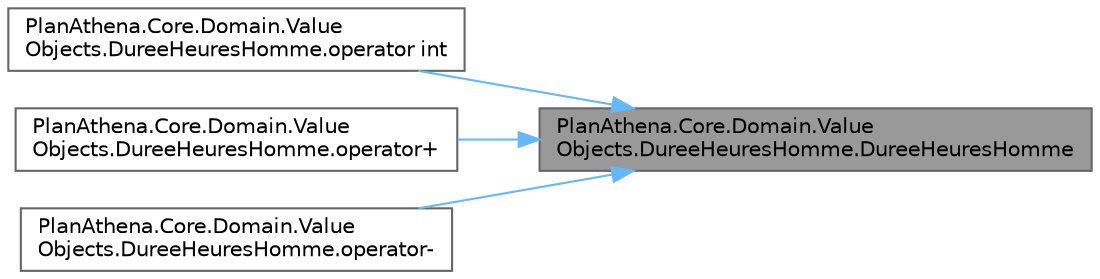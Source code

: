 digraph "PlanAthena.Core.Domain.ValueObjects.DureeHeuresHomme.DureeHeuresHomme"
{
 // LATEX_PDF_SIZE
  bgcolor="transparent";
  edge [fontname=Helvetica,fontsize=10,labelfontname=Helvetica,labelfontsize=10];
  node [fontname=Helvetica,fontsize=10,shape=box,height=0.2,width=0.4];
  rankdir="RL";
  Node1 [id="Node000001",label="PlanAthena.Core.Domain.Value\lObjects.DureeHeuresHomme.DureeHeuresHomme",height=0.2,width=0.4,color="gray40", fillcolor="grey60", style="filled", fontcolor="black",tooltip=" "];
  Node1 -> Node2 [id="edge1_Node000001_Node000002",dir="back",color="steelblue1",style="solid",tooltip=" "];
  Node2 [id="Node000002",label="PlanAthena.Core.Domain.Value\lObjects.DureeHeuresHomme.operator int",height=0.2,width=0.4,color="grey40", fillcolor="white", style="filled",URL="$struct_plan_athena_1_1_core_1_1_domain_1_1_value_objects_1_1_duree_heures_homme.html#a61cdcac3bfc5202f068921edcc8b2c68",tooltip=" "];
  Node1 -> Node3 [id="edge2_Node000001_Node000003",dir="back",color="steelblue1",style="solid",tooltip=" "];
  Node3 [id="Node000003",label="PlanAthena.Core.Domain.Value\lObjects.DureeHeuresHomme.operator+",height=0.2,width=0.4,color="grey40", fillcolor="white", style="filled",URL="$struct_plan_athena_1_1_core_1_1_domain_1_1_value_objects_1_1_duree_heures_homme.html#a222707ee80a519e5bd1835421769f310",tooltip=" "];
  Node1 -> Node4 [id="edge3_Node000001_Node000004",dir="back",color="steelblue1",style="solid",tooltip=" "];
  Node4 [id="Node000004",label="PlanAthena.Core.Domain.Value\lObjects.DureeHeuresHomme.operator-",height=0.2,width=0.4,color="grey40", fillcolor="white", style="filled",URL="$struct_plan_athena_1_1_core_1_1_domain_1_1_value_objects_1_1_duree_heures_homme.html#a01d63d554ae6537119d0bd5ae9b6e04b",tooltip=" "];
}
